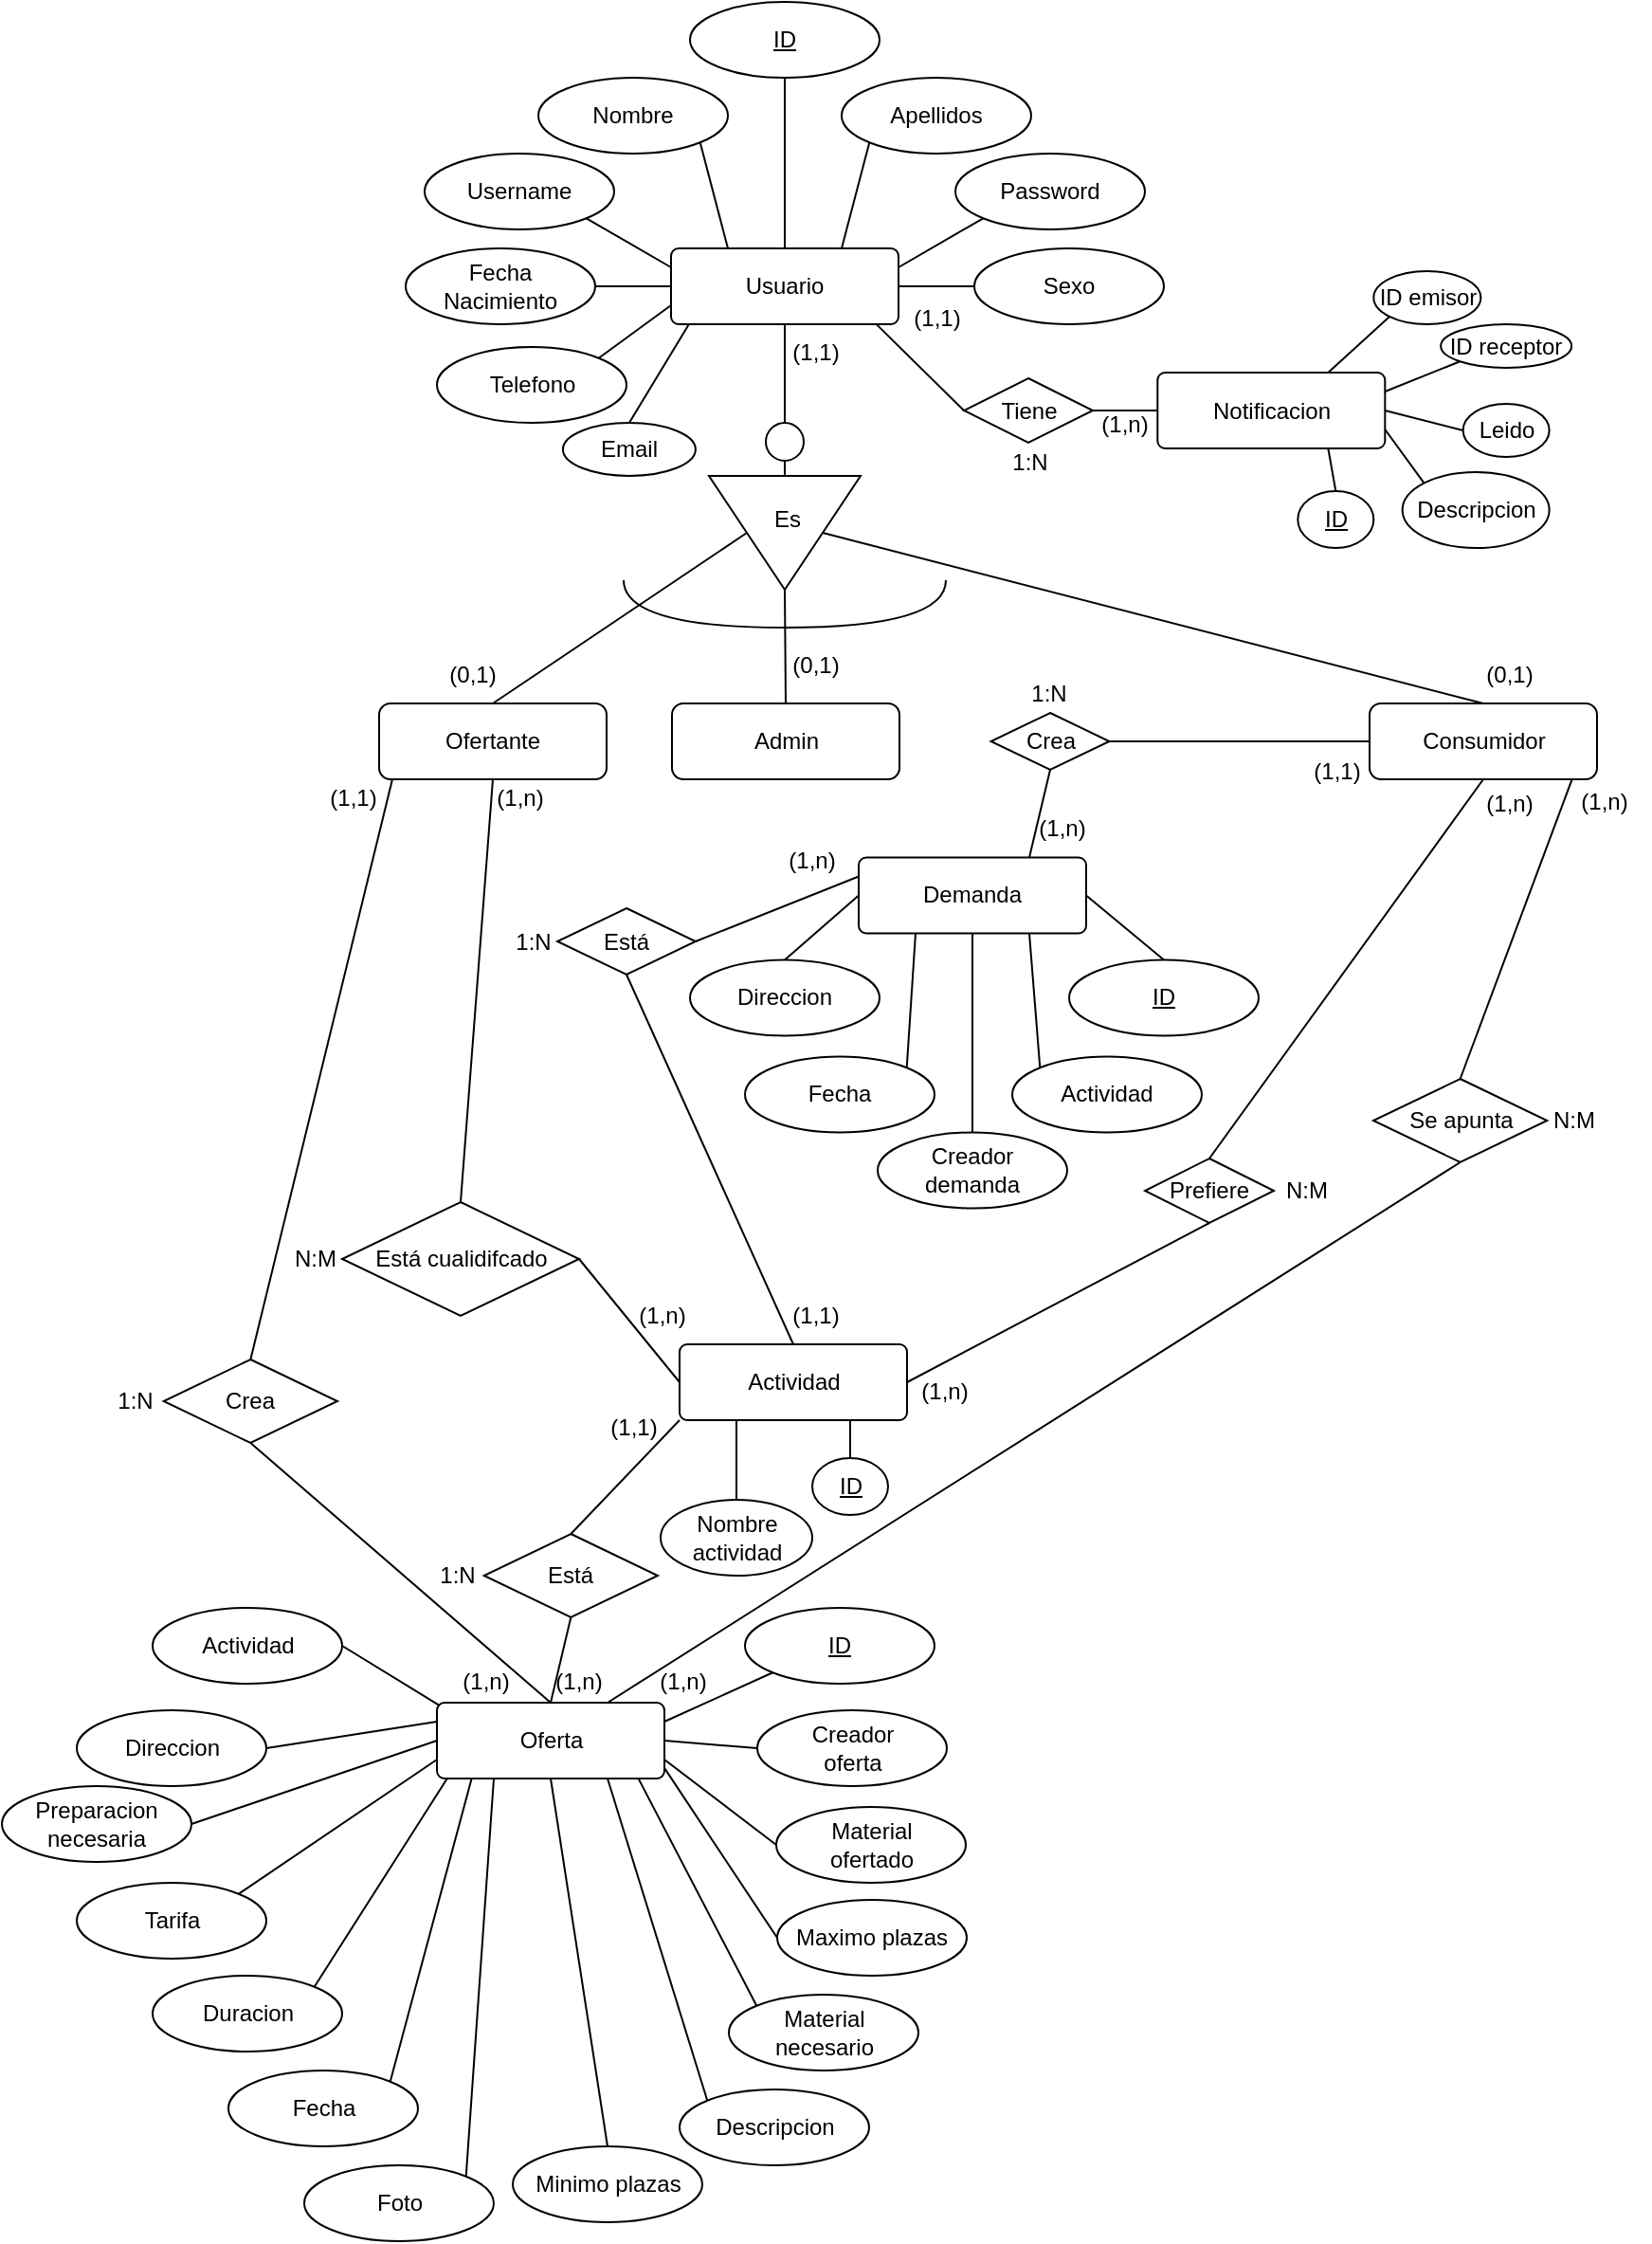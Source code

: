 <mxfile version="23.1.5" type="device">
  <diagram name="Página-1" id="LeJX_h6XG4Dcl8JkT7BM">
    <mxGraphModel dx="1861" dy="519" grid="1" gridSize="10" guides="1" tooltips="1" connect="1" arrows="1" fold="1" page="1" pageScale="1" pageWidth="827" pageHeight="1169" math="0" shadow="0">
      <root>
        <mxCell id="0" />
        <mxCell id="1" parent="0" />
        <mxCell id="OErTD1VTF37XZ3GRgGnS-1" value="Usuario" style="rounded=1;arcSize=10;whiteSpace=wrap;html=1;align=center;" parent="1" vertex="1">
          <mxGeometry x="349" y="160" width="120" height="40" as="geometry" />
        </mxCell>
        <mxCell id="OErTD1VTF37XZ3GRgGnS-2" value="" style="ellipse;whiteSpace=wrap;html=1;aspect=fixed;" parent="1" vertex="1">
          <mxGeometry x="399" y="252" width="20" height="20" as="geometry" />
        </mxCell>
        <mxCell id="OErTD1VTF37XZ3GRgGnS-3" value="" style="endArrow=none;html=1;rounded=0;entryX=0.5;entryY=1;entryDx=0;entryDy=0;exitX=0.5;exitY=0;exitDx=0;exitDy=0;" parent="1" source="OErTD1VTF37XZ3GRgGnS-2" target="OErTD1VTF37XZ3GRgGnS-1" edge="1">
          <mxGeometry width="50" height="50" relative="1" as="geometry">
            <mxPoint x="349" y="410" as="sourcePoint" />
            <mxPoint x="399" y="360" as="targetPoint" />
          </mxGeometry>
        </mxCell>
        <mxCell id="OErTD1VTF37XZ3GRgGnS-4" value="" style="endArrow=none;html=1;rounded=0;exitX=0.5;exitY=1;exitDx=0;exitDy=0;entryX=0;entryY=0.5;entryDx=0;entryDy=0;" parent="1" source="OErTD1VTF37XZ3GRgGnS-2" target="OErTD1VTF37XZ3GRgGnS-5" edge="1">
          <mxGeometry width="50" height="50" relative="1" as="geometry">
            <mxPoint x="419" y="240" as="sourcePoint" />
            <mxPoint x="439" y="260" as="targetPoint" />
          </mxGeometry>
        </mxCell>
        <mxCell id="OErTD1VTF37XZ3GRgGnS-5" value="" style="triangle;whiteSpace=wrap;html=1;rotation=90;" parent="1" vertex="1">
          <mxGeometry x="379" y="270" width="60" height="80" as="geometry" />
        </mxCell>
        <mxCell id="OErTD1VTF37XZ3GRgGnS-6" value="Ofertante" style="rounded=1;whiteSpace=wrap;html=1;" parent="1" vertex="1">
          <mxGeometry x="195" y="400" width="120" height="40" as="geometry" />
        </mxCell>
        <mxCell id="OErTD1VTF37XZ3GRgGnS-7" value="Consumidor" style="rounded=1;whiteSpace=wrap;html=1;" parent="1" vertex="1">
          <mxGeometry x="717.5" y="400" width="120" height="40" as="geometry" />
        </mxCell>
        <mxCell id="OErTD1VTF37XZ3GRgGnS-8" value="" style="endArrow=none;html=1;rounded=0;exitX=0.5;exitY=1;exitDx=0;exitDy=0;entryX=0.5;entryY=0;entryDx=0;entryDy=0;" parent="1" source="OErTD1VTF37XZ3GRgGnS-5" target="OErTD1VTF37XZ3GRgGnS-6" edge="1">
          <mxGeometry width="50" height="50" relative="1" as="geometry">
            <mxPoint x="419" y="260" as="sourcePoint" />
            <mxPoint x="419" y="290" as="targetPoint" />
          </mxGeometry>
        </mxCell>
        <mxCell id="OErTD1VTF37XZ3GRgGnS-9" value="" style="endArrow=none;html=1;rounded=0;exitX=0.5;exitY=0;exitDx=0;exitDy=0;entryX=0.5;entryY=0;entryDx=0;entryDy=0;" parent="1" source="OErTD1VTF37XZ3GRgGnS-5" target="OErTD1VTF37XZ3GRgGnS-7" edge="1">
          <mxGeometry width="50" height="50" relative="1" as="geometry">
            <mxPoint x="399" y="320" as="sourcePoint" />
            <mxPoint x="299" y="370" as="targetPoint" />
          </mxGeometry>
        </mxCell>
        <mxCell id="OErTD1VTF37XZ3GRgGnS-10" value="" style="shape=requiredInterface;html=1;verticalLabelPosition=bottom;sketch=0;rotation=90;" parent="1" vertex="1">
          <mxGeometry x="396.5" y="262.5" width="25" height="170" as="geometry" />
        </mxCell>
        <mxCell id="OErTD1VTF37XZ3GRgGnS-12" value="Notificacion" style="rounded=1;arcSize=10;whiteSpace=wrap;html=1;align=center;" parent="1" vertex="1">
          <mxGeometry x="605.66" y="225.5" width="120" height="40" as="geometry" />
        </mxCell>
        <mxCell id="OErTD1VTF37XZ3GRgGnS-15" value="ID" style="ellipse;whiteSpace=wrap;html=1;align=center;fontStyle=4;" parent="1" vertex="1">
          <mxGeometry x="359" y="30" width="100" height="40" as="geometry" />
        </mxCell>
        <mxCell id="OErTD1VTF37XZ3GRgGnS-16" value="Nombre" style="ellipse;whiteSpace=wrap;html=1;align=center;" parent="1" vertex="1">
          <mxGeometry x="279" y="70" width="100" height="40" as="geometry" />
        </mxCell>
        <mxCell id="OErTD1VTF37XZ3GRgGnS-17" value="Apellidos" style="ellipse;whiteSpace=wrap;html=1;align=center;" parent="1" vertex="1">
          <mxGeometry x="439" y="70" width="100" height="40" as="geometry" />
        </mxCell>
        <mxCell id="OErTD1VTF37XZ3GRgGnS-18" value="Username" style="ellipse;whiteSpace=wrap;html=1;align=center;" parent="1" vertex="1">
          <mxGeometry x="219" y="110" width="100" height="40" as="geometry" />
        </mxCell>
        <mxCell id="OErTD1VTF37XZ3GRgGnS-19" value="Password" style="ellipse;whiteSpace=wrap;html=1;align=center;" parent="1" vertex="1">
          <mxGeometry x="499" y="110" width="100" height="40" as="geometry" />
        </mxCell>
        <mxCell id="OErTD1VTF37XZ3GRgGnS-20" value="Fecha&lt;br&gt;Nacimiento" style="ellipse;whiteSpace=wrap;html=1;align=center;" parent="1" vertex="1">
          <mxGeometry x="209" y="160" width="100" height="40" as="geometry" />
        </mxCell>
        <mxCell id="OErTD1VTF37XZ3GRgGnS-21" value="Sexo" style="ellipse;whiteSpace=wrap;html=1;align=center;" parent="1" vertex="1">
          <mxGeometry x="509" y="160" width="100" height="40" as="geometry" />
        </mxCell>
        <mxCell id="OErTD1VTF37XZ3GRgGnS-22" value="" style="endArrow=none;html=1;rounded=0;exitX=0;exitY=0.5;exitDx=0;exitDy=0;entryX=1;entryY=0.5;entryDx=0;entryDy=0;" parent="1" source="OErTD1VTF37XZ3GRgGnS-1" target="OErTD1VTF37XZ3GRgGnS-20" edge="1">
          <mxGeometry width="50" height="50" relative="1" as="geometry">
            <mxPoint x="419" y="260" as="sourcePoint" />
            <mxPoint x="419" y="290" as="targetPoint" />
          </mxGeometry>
        </mxCell>
        <mxCell id="OErTD1VTF37XZ3GRgGnS-23" value="" style="endArrow=none;html=1;rounded=0;exitX=0;exitY=0.25;exitDx=0;exitDy=0;entryX=1;entryY=1;entryDx=0;entryDy=0;" parent="1" source="OErTD1VTF37XZ3GRgGnS-1" target="OErTD1VTF37XZ3GRgGnS-18" edge="1">
          <mxGeometry width="50" height="50" relative="1" as="geometry">
            <mxPoint x="359" y="190" as="sourcePoint" />
            <mxPoint x="319" y="190" as="targetPoint" />
          </mxGeometry>
        </mxCell>
        <mxCell id="OErTD1VTF37XZ3GRgGnS-24" value="" style="endArrow=none;html=1;rounded=0;exitX=0.25;exitY=0;exitDx=0;exitDy=0;entryX=1;entryY=1;entryDx=0;entryDy=0;" parent="1" source="OErTD1VTF37XZ3GRgGnS-1" target="OErTD1VTF37XZ3GRgGnS-16" edge="1">
          <mxGeometry width="50" height="50" relative="1" as="geometry">
            <mxPoint x="359" y="180" as="sourcePoint" />
            <mxPoint x="329" y="140" as="targetPoint" />
          </mxGeometry>
        </mxCell>
        <mxCell id="OErTD1VTF37XZ3GRgGnS-25" value="" style="endArrow=none;html=1;rounded=0;exitX=0.5;exitY=0;exitDx=0;exitDy=0;entryX=0.5;entryY=1;entryDx=0;entryDy=0;" parent="1" source="OErTD1VTF37XZ3GRgGnS-1" target="OErTD1VTF37XZ3GRgGnS-15" edge="1">
          <mxGeometry width="50" height="50" relative="1" as="geometry">
            <mxPoint x="389" y="170" as="sourcePoint" />
            <mxPoint x="374" y="114" as="targetPoint" />
          </mxGeometry>
        </mxCell>
        <mxCell id="OErTD1VTF37XZ3GRgGnS-26" value="" style="endArrow=none;html=1;rounded=0;exitX=0.75;exitY=0;exitDx=0;exitDy=0;entryX=0;entryY=1;entryDx=0;entryDy=0;" parent="1" source="OErTD1VTF37XZ3GRgGnS-1" target="OErTD1VTF37XZ3GRgGnS-17" edge="1">
          <mxGeometry width="50" height="50" relative="1" as="geometry">
            <mxPoint x="419" y="170" as="sourcePoint" />
            <mxPoint x="419" y="80" as="targetPoint" />
          </mxGeometry>
        </mxCell>
        <mxCell id="OErTD1VTF37XZ3GRgGnS-27" value="" style="endArrow=none;html=1;rounded=0;exitX=1;exitY=0.25;exitDx=0;exitDy=0;entryX=0;entryY=1;entryDx=0;entryDy=0;" parent="1" source="OErTD1VTF37XZ3GRgGnS-1" target="OErTD1VTF37XZ3GRgGnS-19" edge="1">
          <mxGeometry width="50" height="50" relative="1" as="geometry">
            <mxPoint x="449" y="170" as="sourcePoint" />
            <mxPoint x="464" y="114" as="targetPoint" />
          </mxGeometry>
        </mxCell>
        <mxCell id="OErTD1VTF37XZ3GRgGnS-28" value="" style="endArrow=none;html=1;rounded=0;exitX=1;exitY=0.5;exitDx=0;exitDy=0;entryX=0;entryY=0.5;entryDx=0;entryDy=0;" parent="1" source="OErTD1VTF37XZ3GRgGnS-1" target="OErTD1VTF37XZ3GRgGnS-21" edge="1">
          <mxGeometry width="50" height="50" relative="1" as="geometry">
            <mxPoint x="479" y="180" as="sourcePoint" />
            <mxPoint x="524" y="154" as="targetPoint" />
          </mxGeometry>
        </mxCell>
        <mxCell id="OErTD1VTF37XZ3GRgGnS-30" value="Actividad" style="rounded=1;arcSize=10;whiteSpace=wrap;html=1;align=center;" parent="1" vertex="1">
          <mxGeometry x="353.5" y="738" width="120" height="40" as="geometry" />
        </mxCell>
        <mxCell id="OErTD1VTF37XZ3GRgGnS-32" value="Nombre&lt;br&gt;actividad" style="ellipse;whiteSpace=wrap;html=1;align=center;" parent="1" vertex="1">
          <mxGeometry x="343.5" y="820" width="80" height="40" as="geometry" />
        </mxCell>
        <mxCell id="OErTD1VTF37XZ3GRgGnS-33" value="" style="endArrow=none;html=1;rounded=0;exitX=0.25;exitY=1;exitDx=0;exitDy=0;entryX=0.5;entryY=0;entryDx=0;entryDy=0;" parent="1" source="OErTD1VTF37XZ3GRgGnS-30" target="OErTD1VTF37XZ3GRgGnS-32" edge="1">
          <mxGeometry width="50" height="50" relative="1" as="geometry">
            <mxPoint x="458" y="554" as="sourcePoint" />
            <mxPoint x="438" y="594" as="targetPoint" />
          </mxGeometry>
        </mxCell>
        <mxCell id="OErTD1VTF37XZ3GRgGnS-34" value="" style="endArrow=none;html=1;rounded=0;exitX=0.75;exitY=1;exitDx=0;exitDy=0;entryX=0.5;entryY=0;entryDx=0;entryDy=0;" parent="1" source="OErTD1VTF37XZ3GRgGnS-30" target="OErTD1VTF37XZ3GRgGnS-41" edge="1">
          <mxGeometry width="50" height="50" relative="1" as="geometry">
            <mxPoint x="388" y="714" as="sourcePoint" />
            <mxPoint x="463" y="754" as="targetPoint" />
          </mxGeometry>
        </mxCell>
        <mxCell id="OErTD1VTF37XZ3GRgGnS-35" value="" style="endArrow=none;html=1;rounded=0;exitX=1;exitY=0.5;exitDx=0;exitDy=0;entryX=0;entryY=0.5;entryDx=0;entryDy=0;" parent="1" source="OErTD1VTF37XZ3GRgGnS-71" target="OErTD1VTF37XZ3GRgGnS-30" edge="1">
          <mxGeometry width="50" height="50" relative="1" as="geometry">
            <mxPoint x="408" y="790" as="sourcePoint" />
            <mxPoint x="383" y="840" as="targetPoint" />
          </mxGeometry>
        </mxCell>
        <mxCell id="OErTD1VTF37XZ3GRgGnS-36" value="" style="endArrow=none;html=1;rounded=0;exitX=0.5;exitY=1;exitDx=0;exitDy=0;entryX=1;entryY=0.5;entryDx=0;entryDy=0;" parent="1" source="OErTD1VTF37XZ3GRgGnS-52" target="OErTD1VTF37XZ3GRgGnS-30" edge="1">
          <mxGeometry width="50" height="50" relative="1" as="geometry">
            <mxPoint x="448" y="620" as="sourcePoint" />
            <mxPoint x="508" y="760" as="targetPoint" />
          </mxGeometry>
        </mxCell>
        <mxCell id="OErTD1VTF37XZ3GRgGnS-37" value="ID" style="ellipse;whiteSpace=wrap;html=1;align=center;fontStyle=4;" parent="1" vertex="1">
          <mxGeometry x="679.66" y="288" width="40" height="30" as="geometry" />
        </mxCell>
        <mxCell id="OErTD1VTF37XZ3GRgGnS-38" value="Descripcion" style="ellipse;whiteSpace=wrap;html=1;align=center;" parent="1" vertex="1">
          <mxGeometry x="734.83" y="278" width="77.5" height="40" as="geometry" />
        </mxCell>
        <mxCell id="OErTD1VTF37XZ3GRgGnS-39" value="" style="endArrow=none;html=1;rounded=0;exitX=0.75;exitY=1;exitDx=0;exitDy=0;entryX=0.5;entryY=0;entryDx=0;entryDy=0;" parent="1" source="OErTD1VTF37XZ3GRgGnS-12" target="OErTD1VTF37XZ3GRgGnS-37" edge="1">
          <mxGeometry width="50" height="50" relative="1" as="geometry">
            <mxPoint x="464.0" y="556" as="sourcePoint" />
            <mxPoint x="497" y="816" as="targetPoint" />
          </mxGeometry>
        </mxCell>
        <mxCell id="OErTD1VTF37XZ3GRgGnS-40" value="" style="endArrow=none;html=1;rounded=0;exitX=1;exitY=0.75;exitDx=0;exitDy=0;entryX=0;entryY=0;entryDx=0;entryDy=0;" parent="1" source="OErTD1VTF37XZ3GRgGnS-12" target="OErTD1VTF37XZ3GRgGnS-38" edge="1">
          <mxGeometry width="50" height="50" relative="1" as="geometry">
            <mxPoint x="437.0" y="556" as="sourcePoint" />
            <mxPoint x="490" y="596" as="targetPoint" />
          </mxGeometry>
        </mxCell>
        <mxCell id="OErTD1VTF37XZ3GRgGnS-41" value="ID" style="ellipse;whiteSpace=wrap;html=1;align=center;fontStyle=4;" parent="1" vertex="1">
          <mxGeometry x="423.5" y="798" width="40" height="30" as="geometry" />
        </mxCell>
        <mxCell id="OErTD1VTF37XZ3GRgGnS-43" value="Admin" style="rounded=1;whiteSpace=wrap;html=1;" parent="1" vertex="1">
          <mxGeometry x="349.5" y="400" width="120" height="40" as="geometry" />
        </mxCell>
        <mxCell id="OErTD1VTF37XZ3GRgGnS-44" value="" style="endArrow=none;html=1;rounded=0;exitX=1;exitY=0.5;exitDx=0;exitDy=0;entryX=0.5;entryY=0;entryDx=0;entryDy=0;" parent="1" source="OErTD1VTF37XZ3GRgGnS-5" target="OErTD1VTF37XZ3GRgGnS-43" edge="1">
          <mxGeometry width="50" height="50" relative="1" as="geometry">
            <mxPoint x="439" y="320" as="sourcePoint" />
            <mxPoint x="579" y="405" as="targetPoint" />
          </mxGeometry>
        </mxCell>
        <mxCell id="OErTD1VTF37XZ3GRgGnS-50" value="Demanda" style="rounded=1;arcSize=10;whiteSpace=wrap;html=1;align=center;" parent="1" vertex="1">
          <mxGeometry x="448.0" y="481.25" width="120" height="40" as="geometry" />
        </mxCell>
        <mxCell id="OErTD1VTF37XZ3GRgGnS-51" value="" style="endArrow=none;html=1;rounded=0;exitX=0.5;exitY=1;exitDx=0;exitDy=0;entryX=0.5;entryY=0;entryDx=0;entryDy=0;" parent="1" source="OErTD1VTF37XZ3GRgGnS-7" target="OErTD1VTF37XZ3GRgGnS-52" edge="1">
          <mxGeometry width="50" height="50" relative="1" as="geometry">
            <mxPoint x="569" y="435" as="sourcePoint" />
            <mxPoint x="468" y="684" as="targetPoint" />
          </mxGeometry>
        </mxCell>
        <mxCell id="OErTD1VTF37XZ3GRgGnS-52" value="Prefiere" style="shape=rhombus;perimeter=rhombusPerimeter;whiteSpace=wrap;html=1;align=center;" parent="1" vertex="1">
          <mxGeometry x="599" y="640" width="68" height="34" as="geometry" />
        </mxCell>
        <mxCell id="OErTD1VTF37XZ3GRgGnS-53" value="(1,n)" style="text;html=1;align=center;verticalAlign=middle;resizable=0;points=[];autosize=1;strokeColor=none;fillColor=none;" parent="1" vertex="1">
          <mxGeometry x="765.5" y="437.5" width="50" height="30" as="geometry" />
        </mxCell>
        <mxCell id="OErTD1VTF37XZ3GRgGnS-54" value="(1,n)" style="text;html=1;align=center;verticalAlign=middle;resizable=0;points=[];autosize=1;strokeColor=none;fillColor=none;" parent="1" vertex="1">
          <mxGeometry x="467.5" y="748" width="50" height="30" as="geometry" />
        </mxCell>
        <mxCell id="OErTD1VTF37XZ3GRgGnS-55" value="N:M" style="text;html=1;align=center;verticalAlign=middle;resizable=0;points=[];autosize=1;strokeColor=none;fillColor=none;" parent="1" vertex="1">
          <mxGeometry x="659" y="642" width="50" height="30" as="geometry" />
        </mxCell>
        <mxCell id="OErTD1VTF37XZ3GRgGnS-58" value="Tiene" style="shape=rhombus;perimeter=rhombusPerimeter;whiteSpace=wrap;html=1;align=center;" parent="1" vertex="1">
          <mxGeometry x="503.5" y="228.5" width="68" height="34" as="geometry" />
        </mxCell>
        <mxCell id="OErTD1VTF37XZ3GRgGnS-62" value="(1,n)" style="text;html=1;align=center;verticalAlign=middle;resizable=0;points=[];autosize=1;strokeColor=none;fillColor=none;" parent="1" vertex="1">
          <mxGeometry x="563.16" y="238" width="50" height="30" as="geometry" />
        </mxCell>
        <mxCell id="OErTD1VTF37XZ3GRgGnS-63" value="(1,1)" style="text;html=1;align=center;verticalAlign=middle;resizable=0;points=[];autosize=1;strokeColor=none;fillColor=none;" parent="1" vertex="1">
          <mxGeometry x="464" y="182" width="50" height="30" as="geometry" />
        </mxCell>
        <mxCell id="OErTD1VTF37XZ3GRgGnS-70" value="1:N" style="text;html=1;align=center;verticalAlign=middle;resizable=0;points=[];autosize=1;strokeColor=none;fillColor=none;" parent="1" vertex="1">
          <mxGeometry x="517.5" y="258" width="40" height="30" as="geometry" />
        </mxCell>
        <mxCell id="OErTD1VTF37XZ3GRgGnS-72" value="" style="endArrow=none;html=1;rounded=0;exitX=0.5;exitY=1;exitDx=0;exitDy=0;entryX=0.5;entryY=0;entryDx=0;entryDy=0;" parent="1" source="OErTD1VTF37XZ3GRgGnS-6" target="OErTD1VTF37XZ3GRgGnS-71" edge="1">
          <mxGeometry width="50" height="50" relative="1" as="geometry">
            <mxPoint x="255" y="440" as="sourcePoint" />
            <mxPoint x="348" y="684" as="targetPoint" />
          </mxGeometry>
        </mxCell>
        <mxCell id="OErTD1VTF37XZ3GRgGnS-71" value="Está cualidifcado" style="shape=rhombus;perimeter=rhombusPerimeter;whiteSpace=wrap;html=1;align=center;" parent="1" vertex="1">
          <mxGeometry x="175.5" y="663" width="125" height="60" as="geometry" />
        </mxCell>
        <mxCell id="OErTD1VTF37XZ3GRgGnS-73" value="(1,n)" style="text;html=1;align=center;verticalAlign=middle;resizable=0;points=[];autosize=1;strokeColor=none;fillColor=none;" parent="1" vertex="1">
          <mxGeometry x="319" y="708" width="50" height="30" as="geometry" />
        </mxCell>
        <mxCell id="OErTD1VTF37XZ3GRgGnS-74" value="(1,n)" style="text;html=1;align=center;verticalAlign=middle;resizable=0;points=[];autosize=1;strokeColor=none;fillColor=none;" parent="1" vertex="1">
          <mxGeometry x="244" y="435" width="50" height="30" as="geometry" />
        </mxCell>
        <mxCell id="OErTD1VTF37XZ3GRgGnS-75" value="N:M" style="text;html=1;align=center;verticalAlign=middle;resizable=0;points=[];autosize=1;strokeColor=none;fillColor=none;" parent="1" vertex="1">
          <mxGeometry x="135.5" y="678" width="50" height="30" as="geometry" />
        </mxCell>
        <mxCell id="OErTD1VTF37XZ3GRgGnS-76" value="(1,1)" style="text;html=1;align=center;verticalAlign=middle;resizable=0;points=[];autosize=1;strokeColor=none;fillColor=none;" parent="1" vertex="1">
          <mxGeometry x="400" y="200" width="50" height="30" as="geometry" />
        </mxCell>
        <mxCell id="OErTD1VTF37XZ3GRgGnS-77" value="(0,1)" style="text;html=1;align=center;verticalAlign=middle;resizable=0;points=[];autosize=1;strokeColor=none;fillColor=none;" parent="1" vertex="1">
          <mxGeometry x="765.5" y="370" width="50" height="30" as="geometry" />
        </mxCell>
        <mxCell id="OErTD1VTF37XZ3GRgGnS-78" value="(0,1)" style="text;html=1;align=center;verticalAlign=middle;resizable=0;points=[];autosize=1;strokeColor=none;fillColor=none;" parent="1" vertex="1">
          <mxGeometry x="400" y="365" width="50" height="30" as="geometry" />
        </mxCell>
        <mxCell id="OErTD1VTF37XZ3GRgGnS-79" value="(0,1)" style="text;html=1;align=center;verticalAlign=middle;resizable=0;points=[];autosize=1;strokeColor=none;fillColor=none;" parent="1" vertex="1">
          <mxGeometry x="219" y="370" width="50" height="30" as="geometry" />
        </mxCell>
        <mxCell id="OErTD1VTF37XZ3GRgGnS-80" value="Es" style="text;html=1;align=center;verticalAlign=middle;resizable=0;points=[];autosize=1;strokeColor=none;fillColor=none;" parent="1" vertex="1">
          <mxGeometry x="389.5" y="288" width="40" height="30" as="geometry" />
        </mxCell>
        <mxCell id="OErTD1VTF37XZ3GRgGnS-81" value="Oferta" style="rounded=1;arcSize=10;whiteSpace=wrap;html=1;align=center;" parent="1" vertex="1">
          <mxGeometry x="225.5" y="927" width="120" height="40" as="geometry" />
        </mxCell>
        <mxCell id="OErTD1VTF37XZ3GRgGnS-83" value="ID" style="ellipse;whiteSpace=wrap;html=1;align=center;fontStyle=4;" parent="1" vertex="1">
          <mxGeometry x="559" y="535.25" width="100" height="40" as="geometry" />
        </mxCell>
        <mxCell id="OErTD1VTF37XZ3GRgGnS-84" value="Actividad" style="ellipse;whiteSpace=wrap;html=1;align=center;" parent="1" vertex="1">
          <mxGeometry x="529" y="586.25" width="100" height="40" as="geometry" />
        </mxCell>
        <mxCell id="OErTD1VTF37XZ3GRgGnS-85" value="Fecha" style="ellipse;whiteSpace=wrap;html=1;align=center;" parent="1" vertex="1">
          <mxGeometry x="388.0" y="586.25" width="100" height="40" as="geometry" />
        </mxCell>
        <mxCell id="OErTD1VTF37XZ3GRgGnS-86" value="Direccion" style="ellipse;whiteSpace=wrap;html=1;align=center;" parent="1" vertex="1">
          <mxGeometry x="359.0" y="535.25" width="100" height="40" as="geometry" />
        </mxCell>
        <mxCell id="OErTD1VTF37XZ3GRgGnS-87" value="" style="endArrow=none;html=1;rounded=0;exitX=0;exitY=0.5;exitDx=0;exitDy=0;entryX=0.5;entryY=0;entryDx=0;entryDy=0;" parent="1" source="OErTD1VTF37XZ3GRgGnS-50" target="OErTD1VTF37XZ3GRgGnS-86" edge="1">
          <mxGeometry width="50" height="50" relative="1" as="geometry">
            <mxPoint x="297.0" y="409.25" as="sourcePoint" />
            <mxPoint x="297.0" y="429.25" as="targetPoint" />
          </mxGeometry>
        </mxCell>
        <mxCell id="OErTD1VTF37XZ3GRgGnS-88" value="" style="endArrow=none;html=1;rounded=0;exitX=0.25;exitY=1;exitDx=0;exitDy=0;entryX=1;entryY=0;entryDx=0;entryDy=0;" parent="1" source="OErTD1VTF37XZ3GRgGnS-50" target="OErTD1VTF37XZ3GRgGnS-85" edge="1">
          <mxGeometry width="50" height="50" relative="1" as="geometry">
            <mxPoint x="458.0" y="511.25" as="sourcePoint" />
            <mxPoint x="419.0" y="545.25" as="targetPoint" />
          </mxGeometry>
        </mxCell>
        <mxCell id="OErTD1VTF37XZ3GRgGnS-89" value="" style="endArrow=none;html=1;rounded=0;exitX=0.75;exitY=1;exitDx=0;exitDy=0;entryX=0;entryY=0;entryDx=0;entryDy=0;" parent="1" source="OErTD1VTF37XZ3GRgGnS-50" target="OErTD1VTF37XZ3GRgGnS-84" edge="1">
          <mxGeometry width="50" height="50" relative="1" as="geometry">
            <mxPoint x="488.0" y="531.25" as="sourcePoint" />
            <mxPoint x="468.0" y="605.25" as="targetPoint" />
          </mxGeometry>
        </mxCell>
        <mxCell id="OErTD1VTF37XZ3GRgGnS-90" value="" style="endArrow=none;html=1;rounded=0;exitX=1;exitY=0.5;exitDx=0;exitDy=0;entryX=0.5;entryY=0;entryDx=0;entryDy=0;" parent="1" source="OErTD1VTF37XZ3GRgGnS-50" target="OErTD1VTF37XZ3GRgGnS-83" edge="1">
          <mxGeometry width="50" height="50" relative="1" as="geometry">
            <mxPoint x="458.0" y="511.25" as="sourcePoint" />
            <mxPoint x="419.0" y="545.25" as="targetPoint" />
          </mxGeometry>
        </mxCell>
        <mxCell id="OErTD1VTF37XZ3GRgGnS-91" value="Leido" style="ellipse;whiteSpace=wrap;html=1;align=center;" parent="1" vertex="1">
          <mxGeometry x="766.83" y="242" width="45.5" height="28" as="geometry" />
        </mxCell>
        <mxCell id="OErTD1VTF37XZ3GRgGnS-92" value="" style="endArrow=none;html=1;rounded=0;exitX=1;exitY=0.5;exitDx=0;exitDy=0;entryX=0;entryY=0.5;entryDx=0;entryDy=0;" parent="1" source="OErTD1VTF37XZ3GRgGnS-12" target="OErTD1VTF37XZ3GRgGnS-91" edge="1">
          <mxGeometry width="50" height="50" relative="1" as="geometry">
            <mxPoint x="412" y="556" as="sourcePoint" />
            <mxPoint x="453" y="616" as="targetPoint" />
          </mxGeometry>
        </mxCell>
        <mxCell id="OErTD1VTF37XZ3GRgGnS-93" value="ID" style="ellipse;whiteSpace=wrap;html=1;align=center;fontStyle=4;" parent="1" vertex="1">
          <mxGeometry x="388" y="877" width="100" height="40" as="geometry" />
        </mxCell>
        <mxCell id="OErTD1VTF37XZ3GRgGnS-94" value="Actividad" style="ellipse;whiteSpace=wrap;html=1;align=center;" parent="1" vertex="1">
          <mxGeometry x="75.5" y="877" width="100" height="40" as="geometry" />
        </mxCell>
        <mxCell id="OErTD1VTF37XZ3GRgGnS-95" value="Fecha" style="ellipse;whiteSpace=wrap;html=1;align=center;" parent="1" vertex="1">
          <mxGeometry x="115.5" y="1121" width="100" height="40" as="geometry" />
        </mxCell>
        <mxCell id="OErTD1VTF37XZ3GRgGnS-96" value="Direccion" style="ellipse;whiteSpace=wrap;html=1;align=center;" parent="1" vertex="1">
          <mxGeometry x="35.5" y="931" width="100" height="40" as="geometry" />
        </mxCell>
        <mxCell id="OErTD1VTF37XZ3GRgGnS-99" value="Descripcion" style="ellipse;whiteSpace=wrap;html=1;align=center;" parent="1" vertex="1">
          <mxGeometry x="353.5" y="1131" width="100" height="40" as="geometry" />
        </mxCell>
        <mxCell id="OErTD1VTF37XZ3GRgGnS-100" value="Foto" style="ellipse;whiteSpace=wrap;html=1;align=center;" parent="1" vertex="1">
          <mxGeometry x="155.5" y="1171" width="100" height="40" as="geometry" />
        </mxCell>
        <mxCell id="OErTD1VTF37XZ3GRgGnS-101" value="Tarifa" style="ellipse;whiteSpace=wrap;html=1;align=center;" parent="1" vertex="1">
          <mxGeometry x="35.5" y="1022" width="100" height="40" as="geometry" />
        </mxCell>
        <mxCell id="OErTD1VTF37XZ3GRgGnS-102" value="Preparacion necesaria" style="ellipse;whiteSpace=wrap;html=1;align=center;" parent="1" vertex="1">
          <mxGeometry x="-4" y="971" width="100" height="40" as="geometry" />
        </mxCell>
        <mxCell id="OErTD1VTF37XZ3GRgGnS-103" value="Duracion" style="ellipse;whiteSpace=wrap;html=1;align=center;" parent="1" vertex="1">
          <mxGeometry x="75.5" y="1071" width="100" height="40" as="geometry" />
        </mxCell>
        <mxCell id="OErTD1VTF37XZ3GRgGnS-104" value="Material necesario" style="ellipse;whiteSpace=wrap;html=1;align=center;" parent="1" vertex="1">
          <mxGeometry x="379.5" y="1081" width="100" height="40" as="geometry" />
        </mxCell>
        <mxCell id="OErTD1VTF37XZ3GRgGnS-105" value="Material&lt;br&gt;ofertado" style="ellipse;whiteSpace=wrap;html=1;align=center;" parent="1" vertex="1">
          <mxGeometry x="404.5" y="982" width="100" height="40" as="geometry" />
        </mxCell>
        <mxCell id="OErTD1VTF37XZ3GRgGnS-106" value="Minimo plazas" style="ellipse;whiteSpace=wrap;html=1;align=center;" parent="1" vertex="1">
          <mxGeometry x="265.5" y="1161" width="100" height="40" as="geometry" />
        </mxCell>
        <mxCell id="OErTD1VTF37XZ3GRgGnS-107" value="Maximo plazas" style="ellipse;whiteSpace=wrap;html=1;align=center;" parent="1" vertex="1">
          <mxGeometry x="405" y="1031" width="100" height="40" as="geometry" />
        </mxCell>
        <mxCell id="OErTD1VTF37XZ3GRgGnS-108" value="Creador&lt;br&gt;oferta" style="ellipse;whiteSpace=wrap;html=1;align=center;" parent="1" vertex="1">
          <mxGeometry x="394.5" y="931" width="100" height="40" as="geometry" />
        </mxCell>
        <mxCell id="OErTD1VTF37XZ3GRgGnS-109" value="Creador&lt;br&gt;demanda" style="ellipse;whiteSpace=wrap;html=1;align=center;" parent="1" vertex="1">
          <mxGeometry x="458.0" y="626.25" width="100" height="40" as="geometry" />
        </mxCell>
        <mxCell id="OErTD1VTF37XZ3GRgGnS-110" value="" style="endArrow=none;html=1;rounded=0;exitX=0.5;exitY=1;exitDx=0;exitDy=0;entryX=0.5;entryY=0;entryDx=0;entryDy=0;" parent="1" source="OErTD1VTF37XZ3GRgGnS-50" target="OErTD1VTF37XZ3GRgGnS-109" edge="1">
          <mxGeometry width="50" height="50" relative="1" as="geometry">
            <mxPoint x="548" y="531.25" as="sourcePoint" />
            <mxPoint x="554" y="602.25" as="targetPoint" />
          </mxGeometry>
        </mxCell>
        <mxCell id="OErTD1VTF37XZ3GRgGnS-112" value="" style="endArrow=none;html=1;rounded=0;entryX=0.75;entryY=0;entryDx=0;entryDy=0;exitX=0.5;exitY=1;exitDx=0;exitDy=0;" parent="1" source="OErTD1VTF37XZ3GRgGnS-111" target="OErTD1VTF37XZ3GRgGnS-50" edge="1">
          <mxGeometry width="50" height="50" relative="1" as="geometry">
            <mxPoint x="590" y="440" as="sourcePoint" />
            <mxPoint x="505.83" y="846.5" as="targetPoint" />
          </mxGeometry>
        </mxCell>
        <mxCell id="OErTD1VTF37XZ3GRgGnS-113" value="" style="endArrow=none;html=1;rounded=0;exitX=0;exitY=0.5;exitDx=0;exitDy=0;entryX=1;entryY=0.5;entryDx=0;entryDy=0;" parent="1" source="OErTD1VTF37XZ3GRgGnS-7" target="OErTD1VTF37XZ3GRgGnS-111" edge="1">
          <mxGeometry width="50" height="50" relative="1" as="geometry">
            <mxPoint x="595" y="435" as="sourcePoint" />
            <mxPoint x="659" y="786" as="targetPoint" />
          </mxGeometry>
        </mxCell>
        <mxCell id="OErTD1VTF37XZ3GRgGnS-111" value="Crea" style="shape=rhombus;perimeter=rhombusPerimeter;whiteSpace=wrap;html=1;align=center;" parent="1" vertex="1">
          <mxGeometry x="517.75" y="405" width="62.5" height="30" as="geometry" />
        </mxCell>
        <mxCell id="OErTD1VTF37XZ3GRgGnS-114" value="" style="endArrow=none;html=1;rounded=0;exitX=0.5;exitY=1;exitDx=0;exitDy=0;entryX=0.5;entryY=0;entryDx=0;entryDy=0;" parent="1" source="OErTD1VTF37XZ3GRgGnS-116" target="OErTD1VTF37XZ3GRgGnS-81" edge="1">
          <mxGeometry width="50" height="50" relative="1" as="geometry">
            <mxPoint x="100" y="786.5" as="sourcePoint" />
            <mxPoint x="150" y="756.5" as="targetPoint" />
          </mxGeometry>
        </mxCell>
        <mxCell id="OErTD1VTF37XZ3GRgGnS-115" value="" style="endArrow=none;html=1;rounded=0;exitX=0.058;exitY=1.003;exitDx=0;exitDy=0;entryX=0.5;entryY=0;entryDx=0;entryDy=0;exitPerimeter=0;" parent="1" source="OErTD1VTF37XZ3GRgGnS-6" target="OErTD1VTF37XZ3GRgGnS-116" edge="1">
          <mxGeometry width="50" height="50" relative="1" as="geometry">
            <mxPoint x="106" y="405.5" as="sourcePoint" />
            <mxPoint x="150" y="756.5" as="targetPoint" />
          </mxGeometry>
        </mxCell>
        <mxCell id="OErTD1VTF37XZ3GRgGnS-116" value="Crea" style="shape=rhombus;perimeter=rhombusPerimeter;whiteSpace=wrap;html=1;align=center;" parent="1" vertex="1">
          <mxGeometry x="81.34" y="746" width="91.66" height="44" as="geometry" />
        </mxCell>
        <mxCell id="OErTD1VTF37XZ3GRgGnS-117" value="" style="endArrow=none;html=1;rounded=0;exitX=0;exitY=1;exitDx=0;exitDy=0;entryX=1;entryY=0.25;entryDx=0;entryDy=0;" parent="1" source="OErTD1VTF37XZ3GRgGnS-93" target="OErTD1VTF37XZ3GRgGnS-81" edge="1">
          <mxGeometry width="50" height="50" relative="1" as="geometry">
            <mxPoint x="288.5" y="786" as="sourcePoint" />
            <mxPoint x="295.5" y="937" as="targetPoint" />
          </mxGeometry>
        </mxCell>
        <mxCell id="OErTD1VTF37XZ3GRgGnS-118" value="" style="endArrow=none;html=1;rounded=0;exitX=1;exitY=0.5;exitDx=0;exitDy=0;entryX=0.012;entryY=0.038;entryDx=0;entryDy=0;entryPerimeter=0;" parent="1" source="OErTD1VTF37XZ3GRgGnS-94" target="OErTD1VTF37XZ3GRgGnS-81" edge="1">
          <mxGeometry width="50" height="50" relative="1" as="geometry">
            <mxPoint x="260.5" y="894" as="sourcePoint" />
            <mxPoint x="265.5" y="937" as="targetPoint" />
          </mxGeometry>
        </mxCell>
        <mxCell id="OErTD1VTF37XZ3GRgGnS-119" value="" style="endArrow=none;html=1;rounded=0;exitX=1;exitY=0.5;exitDx=0;exitDy=0;entryX=0;entryY=0.25;entryDx=0;entryDy=0;" parent="1" source="OErTD1VTF37XZ3GRgGnS-96" target="OErTD1VTF37XZ3GRgGnS-81" edge="1">
          <mxGeometry width="50" height="50" relative="1" as="geometry">
            <mxPoint x="260.5" y="894" as="sourcePoint" />
            <mxPoint x="265.5" y="937" as="targetPoint" />
          </mxGeometry>
        </mxCell>
        <mxCell id="OErTD1VTF37XZ3GRgGnS-120" value="" style="endArrow=none;html=1;rounded=0;exitX=1;exitY=0.5;exitDx=0;exitDy=0;entryX=0;entryY=0.5;entryDx=0;entryDy=0;" parent="1" source="OErTD1VTF37XZ3GRgGnS-102" target="OErTD1VTF37XZ3GRgGnS-81" edge="1">
          <mxGeometry width="50" height="50" relative="1" as="geometry">
            <mxPoint x="270.5" y="904" as="sourcePoint" />
            <mxPoint x="275.5" y="947" as="targetPoint" />
          </mxGeometry>
        </mxCell>
        <mxCell id="OErTD1VTF37XZ3GRgGnS-121" value="" style="endArrow=none;html=1;rounded=0;exitX=1;exitY=0;exitDx=0;exitDy=0;entryX=0;entryY=0.75;entryDx=0;entryDy=0;" parent="1" source="OErTD1VTF37XZ3GRgGnS-101" target="OErTD1VTF37XZ3GRgGnS-81" edge="1">
          <mxGeometry width="50" height="50" relative="1" as="geometry">
            <mxPoint x="280.5" y="914" as="sourcePoint" />
            <mxPoint x="285.5" y="957" as="targetPoint" />
          </mxGeometry>
        </mxCell>
        <mxCell id="OErTD1VTF37XZ3GRgGnS-122" value="" style="endArrow=none;html=1;rounded=0;exitX=1;exitY=0;exitDx=0;exitDy=0;entryX=0.045;entryY=0.999;entryDx=0;entryDy=0;entryPerimeter=0;" parent="1" source="OErTD1VTF37XZ3GRgGnS-103" target="OErTD1VTF37XZ3GRgGnS-81" edge="1">
          <mxGeometry width="50" height="50" relative="1" as="geometry">
            <mxPoint x="130.5" y="1038" as="sourcePoint" />
            <mxPoint x="245.5" y="981" as="targetPoint" />
          </mxGeometry>
        </mxCell>
        <mxCell id="OErTD1VTF37XZ3GRgGnS-123" value="" style="endArrow=none;html=1;rounded=0;exitX=1;exitY=0;exitDx=0;exitDy=0;entryX=0.152;entryY=1.005;entryDx=0;entryDy=0;entryPerimeter=0;" parent="1" source="OErTD1VTF37XZ3GRgGnS-95" target="OErTD1VTF37XZ3GRgGnS-81" edge="1">
          <mxGeometry width="50" height="50" relative="1" as="geometry">
            <mxPoint x="170.5" y="1087" as="sourcePoint" />
            <mxPoint x="240.5" y="977" as="targetPoint" />
          </mxGeometry>
        </mxCell>
        <mxCell id="OErTD1VTF37XZ3GRgGnS-124" value="" style="endArrow=none;html=1;rounded=0;exitX=1;exitY=0;exitDx=0;exitDy=0;entryX=0.25;entryY=1;entryDx=0;entryDy=0;" parent="1" source="OErTD1VTF37XZ3GRgGnS-100" target="OErTD1VTF37XZ3GRgGnS-81" edge="1">
          <mxGeometry width="50" height="50" relative="1" as="geometry">
            <mxPoint x="210.5" y="1137" as="sourcePoint" />
            <mxPoint x="253.5" y="977" as="targetPoint" />
          </mxGeometry>
        </mxCell>
        <mxCell id="OErTD1VTF37XZ3GRgGnS-125" value="" style="endArrow=none;html=1;rounded=0;exitX=0.5;exitY=0;exitDx=0;exitDy=0;entryX=0.5;entryY=1;entryDx=0;entryDy=0;" parent="1" source="OErTD1VTF37XZ3GRgGnS-106" target="OErTD1VTF37XZ3GRgGnS-81" edge="1">
          <mxGeometry width="50" height="50" relative="1" as="geometry">
            <mxPoint x="248.5" y="1171" as="sourcePoint" />
            <mxPoint x="265.5" y="977" as="targetPoint" />
          </mxGeometry>
        </mxCell>
        <mxCell id="OErTD1VTF37XZ3GRgGnS-126" value="" style="endArrow=none;html=1;rounded=0;exitX=0;exitY=0;exitDx=0;exitDy=0;entryX=0.75;entryY=1;entryDx=0;entryDy=0;" parent="1" source="OErTD1VTF37XZ3GRgGnS-99" target="OErTD1VTF37XZ3GRgGnS-81" edge="1">
          <mxGeometry width="50" height="50" relative="1" as="geometry">
            <mxPoint x="319.5" y="1197" as="sourcePoint" />
            <mxPoint x="295.5" y="977" as="targetPoint" />
          </mxGeometry>
        </mxCell>
        <mxCell id="OErTD1VTF37XZ3GRgGnS-127" value="" style="endArrow=none;html=1;rounded=0;exitX=0;exitY=0;exitDx=0;exitDy=0;entryX=0.885;entryY=0.995;entryDx=0;entryDy=0;entryPerimeter=0;" parent="1" source="OErTD1VTF37XZ3GRgGnS-104" target="OErTD1VTF37XZ3GRgGnS-81" edge="1">
          <mxGeometry width="50" height="50" relative="1" as="geometry">
            <mxPoint x="378.5" y="1147" as="sourcePoint" />
            <mxPoint x="325.5" y="977" as="targetPoint" />
          </mxGeometry>
        </mxCell>
        <mxCell id="OErTD1VTF37XZ3GRgGnS-128" value="" style="endArrow=none;html=1;rounded=0;exitX=0;exitY=0.5;exitDx=0;exitDy=0;entryX=1;entryY=0.861;entryDx=0;entryDy=0;entryPerimeter=0;" parent="1" source="OErTD1VTF37XZ3GRgGnS-107" target="OErTD1VTF37XZ3GRgGnS-81" edge="1">
          <mxGeometry width="50" height="50" relative="1" as="geometry">
            <mxPoint x="404.5" y="1097" as="sourcePoint" />
            <mxPoint x="341.5" y="977" as="targetPoint" />
          </mxGeometry>
        </mxCell>
        <mxCell id="OErTD1VTF37XZ3GRgGnS-129" value="" style="endArrow=none;html=1;rounded=0;exitX=0;exitY=0.5;exitDx=0;exitDy=0;entryX=1;entryY=0.75;entryDx=0;entryDy=0;" parent="1" source="OErTD1VTF37XZ3GRgGnS-105" target="OErTD1VTF37XZ3GRgGnS-81" edge="1">
          <mxGeometry width="50" height="50" relative="1" as="geometry">
            <mxPoint x="414.5" y="1061" as="sourcePoint" />
            <mxPoint x="355.5" y="971" as="targetPoint" />
          </mxGeometry>
        </mxCell>
        <mxCell id="OErTD1VTF37XZ3GRgGnS-130" value="" style="endArrow=none;html=1;rounded=0;exitX=0;exitY=0.5;exitDx=0;exitDy=0;entryX=1;entryY=0.5;entryDx=0;entryDy=0;" parent="1" source="OErTD1VTF37XZ3GRgGnS-108" target="OErTD1VTF37XZ3GRgGnS-81" edge="1">
          <mxGeometry width="50" height="50" relative="1" as="geometry">
            <mxPoint x="414.5" y="1012" as="sourcePoint" />
            <mxPoint x="355.5" y="957" as="targetPoint" />
          </mxGeometry>
        </mxCell>
        <mxCell id="OErTD1VTF37XZ3GRgGnS-131" value="Se apunta" style="shape=rhombus;perimeter=rhombusPerimeter;whiteSpace=wrap;html=1;align=center;" parent="1" vertex="1">
          <mxGeometry x="719.5" y="598" width="91.66" height="44" as="geometry" />
        </mxCell>
        <mxCell id="OErTD1VTF37XZ3GRgGnS-132" value="" style="endArrow=none;html=1;rounded=0;entryX=0.75;entryY=0;entryDx=0;entryDy=0;exitX=0.5;exitY=1;exitDx=0;exitDy=0;" parent="1" source="OErTD1VTF37XZ3GRgGnS-131" target="OErTD1VTF37XZ3GRgGnS-81" edge="1">
          <mxGeometry width="50" height="50" relative="1" as="geometry">
            <mxPoint x="550" y="850" as="sourcePoint" />
            <mxPoint x="170" y="1007" as="targetPoint" />
          </mxGeometry>
        </mxCell>
        <mxCell id="OErTD1VTF37XZ3GRgGnS-133" value="" style="endArrow=none;html=1;rounded=0;exitX=0.5;exitY=0;exitDx=0;exitDy=0;entryX=0.89;entryY=1.001;entryDx=0;entryDy=0;entryPerimeter=0;" parent="1" source="OErTD1VTF37XZ3GRgGnS-131" target="OErTD1VTF37XZ3GRgGnS-7" edge="1">
          <mxGeometry width="50" height="50" relative="1" as="geometry">
            <mxPoint x="570" y="818" as="sourcePoint" />
            <mxPoint x="560" y="700" as="targetPoint" />
          </mxGeometry>
        </mxCell>
        <mxCell id="OErTD1VTF37XZ3GRgGnS-134" value="(1,n)" style="text;html=1;align=center;verticalAlign=middle;resizable=0;points=[];autosize=1;strokeColor=none;fillColor=none;" parent="1" vertex="1">
          <mxGeometry x="225.5" y="901" width="50" height="30" as="geometry" />
        </mxCell>
        <mxCell id="OErTD1VTF37XZ3GRgGnS-135" value="(1,1)" style="text;html=1;align=center;verticalAlign=middle;resizable=0;points=[];autosize=1;strokeColor=none;fillColor=none;" parent="1" vertex="1">
          <mxGeometry x="155.5" y="435" width="50" height="30" as="geometry" />
        </mxCell>
        <mxCell id="imK0ApAaCwygWcRKm_Sc-1" value="Telefono" style="ellipse;whiteSpace=wrap;html=1;align=center;" parent="1" vertex="1">
          <mxGeometry x="225.5" y="212" width="100" height="40" as="geometry" />
        </mxCell>
        <mxCell id="imK0ApAaCwygWcRKm_Sc-2" value="" style="endArrow=none;html=1;rounded=0;exitX=0;exitY=0.75;exitDx=0;exitDy=0;entryX=1;entryY=0;entryDx=0;entryDy=0;" parent="1" source="OErTD1VTF37XZ3GRgGnS-1" target="imK0ApAaCwygWcRKm_Sc-1" edge="1">
          <mxGeometry width="50" height="50" relative="1" as="geometry">
            <mxPoint x="359" y="190" as="sourcePoint" />
            <mxPoint x="319" y="190" as="targetPoint" />
          </mxGeometry>
        </mxCell>
        <mxCell id="imK0ApAaCwygWcRKm_Sc-4" value="ID emisor" style="ellipse;whiteSpace=wrap;html=1;align=center;" parent="1" vertex="1">
          <mxGeometry x="719.66" y="172" width="56.5" height="28" as="geometry" />
        </mxCell>
        <mxCell id="imK0ApAaCwygWcRKm_Sc-5" value="ID receptor" style="ellipse;whiteSpace=wrap;html=1;align=center;" parent="1" vertex="1">
          <mxGeometry x="755.08" y="200" width="69" height="23" as="geometry" />
        </mxCell>
        <mxCell id="imK0ApAaCwygWcRKm_Sc-6" value="" style="endArrow=none;html=1;rounded=0;exitX=1;exitY=0.25;exitDx=0;exitDy=0;entryX=0;entryY=1;entryDx=0;entryDy=0;" parent="1" source="OErTD1VTF37XZ3GRgGnS-12" target="imK0ApAaCwygWcRKm_Sc-5" edge="1">
          <mxGeometry width="50" height="50" relative="1" as="geometry">
            <mxPoint x="447" y="566" as="sourcePoint" />
            <mxPoint x="448" y="616" as="targetPoint" />
          </mxGeometry>
        </mxCell>
        <mxCell id="imK0ApAaCwygWcRKm_Sc-7" value="" style="endArrow=none;html=1;rounded=0;exitX=0.75;exitY=0;exitDx=0;exitDy=0;entryX=0;entryY=1;entryDx=0;entryDy=0;" parent="1" source="OErTD1VTF37XZ3GRgGnS-12" target="imK0ApAaCwygWcRKm_Sc-4" edge="1">
          <mxGeometry width="50" height="50" relative="1" as="geometry">
            <mxPoint x="390" y="566" as="sourcePoint" />
            <mxPoint x="399" y="640" as="targetPoint" />
          </mxGeometry>
        </mxCell>
        <mxCell id="imK0ApAaCwygWcRKm_Sc-8" value="(1,n)" style="text;html=1;align=center;verticalAlign=middle;resizable=0;points=[];autosize=1;strokeColor=none;fillColor=none;" parent="1" vertex="1">
          <mxGeometry x="530.25" y="451.25" width="50" height="30" as="geometry" />
        </mxCell>
        <mxCell id="imK0ApAaCwygWcRKm_Sc-9" value="(1,1)" style="text;html=1;align=center;verticalAlign=middle;resizable=0;points=[];autosize=1;strokeColor=none;fillColor=none;" parent="1" vertex="1">
          <mxGeometry x="674.66" y="421.25" width="50" height="30" as="geometry" />
        </mxCell>
        <mxCell id="imK0ApAaCwygWcRKm_Sc-10" value="1:N" style="text;html=1;align=center;verticalAlign=middle;resizable=0;points=[];autosize=1;strokeColor=none;fillColor=none;" parent="1" vertex="1">
          <mxGeometry x="528" y="380" width="40" height="30" as="geometry" />
        </mxCell>
        <mxCell id="imK0ApAaCwygWcRKm_Sc-11" value="1:N" style="text;html=1;align=center;verticalAlign=middle;resizable=0;points=[];autosize=1;strokeColor=none;fillColor=none;" parent="1" vertex="1">
          <mxGeometry x="46" y="753" width="40" height="30" as="geometry" />
        </mxCell>
        <mxCell id="imK0ApAaCwygWcRKm_Sc-12" value="(1,n)" style="text;html=1;align=center;verticalAlign=middle;resizable=0;points=[];autosize=1;strokeColor=none;fillColor=none;" parent="1" vertex="1">
          <mxGeometry x="329.5" y="901" width="50" height="30" as="geometry" />
        </mxCell>
        <mxCell id="imK0ApAaCwygWcRKm_Sc-13" value="(1,n)" style="text;html=1;align=center;verticalAlign=middle;resizable=0;points=[];autosize=1;strokeColor=none;fillColor=none;" parent="1" vertex="1">
          <mxGeometry x="815.5" y="437" width="50" height="30" as="geometry" />
        </mxCell>
        <mxCell id="imK0ApAaCwygWcRKm_Sc-14" value="N:M" style="text;html=1;align=center;verticalAlign=middle;resizable=0;points=[];autosize=1;strokeColor=none;fillColor=none;" parent="1" vertex="1">
          <mxGeometry x="800" y="605" width="50" height="30" as="geometry" />
        </mxCell>
        <mxCell id="Um2a3zUW8VjFnaUiZPJ4-1" value="Está" style="shape=rhombus;perimeter=rhombusPerimeter;whiteSpace=wrap;html=1;align=center;" parent="1" vertex="1">
          <mxGeometry x="250.34" y="838" width="91.66" height="44" as="geometry" />
        </mxCell>
        <mxCell id="Um2a3zUW8VjFnaUiZPJ4-2" value="" style="endArrow=none;html=1;rounded=0;exitX=0.5;exitY=0;exitDx=0;exitDy=0;entryX=0;entryY=1;entryDx=0;entryDy=0;" parent="1" source="Um2a3zUW8VjFnaUiZPJ4-1" target="OErTD1VTF37XZ3GRgGnS-30" edge="1">
          <mxGeometry width="50" height="50" relative="1" as="geometry">
            <mxPoint x="286" y="616" as="sourcePoint" />
            <mxPoint x="358" y="694" as="targetPoint" />
          </mxGeometry>
        </mxCell>
        <mxCell id="Um2a3zUW8VjFnaUiZPJ4-3" value="" style="endArrow=none;html=1;rounded=0;exitX=0.5;exitY=1;exitDx=0;exitDy=0;entryX=0.5;entryY=0;entryDx=0;entryDy=0;" parent="1" source="Um2a3zUW8VjFnaUiZPJ4-1" target="OErTD1VTF37XZ3GRgGnS-81" edge="1">
          <mxGeometry width="50" height="50" relative="1" as="geometry">
            <mxPoint x="310" y="800" as="sourcePoint" />
            <mxPoint x="280" y="880" as="targetPoint" />
          </mxGeometry>
        </mxCell>
        <mxCell id="Um2a3zUW8VjFnaUiZPJ4-4" value="(1,n)" style="text;html=1;align=center;verticalAlign=middle;resizable=0;points=[];autosize=1;strokeColor=none;fillColor=none;" parent="1" vertex="1">
          <mxGeometry x="274.67" y="901" width="50" height="30" as="geometry" />
        </mxCell>
        <mxCell id="Um2a3zUW8VjFnaUiZPJ4-5" value="(1,1)" style="text;html=1;align=center;verticalAlign=middle;resizable=0;points=[];autosize=1;strokeColor=none;fillColor=none;" parent="1" vertex="1">
          <mxGeometry x="303.5" y="767" width="50" height="30" as="geometry" />
        </mxCell>
        <mxCell id="Um2a3zUW8VjFnaUiZPJ4-6" value="1:N" style="text;html=1;align=center;verticalAlign=middle;resizable=0;points=[];autosize=1;strokeColor=none;fillColor=none;" parent="1" vertex="1">
          <mxGeometry x="215.5" y="845" width="40" height="30" as="geometry" />
        </mxCell>
        <mxCell id="Um2a3zUW8VjFnaUiZPJ4-7" value="Está" style="shape=rhombus;perimeter=rhombusPerimeter;whiteSpace=wrap;html=1;align=center;" parent="1" vertex="1">
          <mxGeometry x="289.05" y="508" width="72.91" height="35" as="geometry" />
        </mxCell>
        <mxCell id="Um2a3zUW8VjFnaUiZPJ4-8" value="" style="endArrow=none;html=1;rounded=0;exitX=0.5;exitY=0;exitDx=0;exitDy=0;entryX=0.5;entryY=1;entryDx=0;entryDy=0;" parent="1" source="OErTD1VTF37XZ3GRgGnS-30" target="Um2a3zUW8VjFnaUiZPJ4-7" edge="1">
          <mxGeometry width="50" height="50" relative="1" as="geometry">
            <mxPoint x="577" y="749" as="sourcePoint" />
            <mxPoint x="622" y="445" as="targetPoint" />
          </mxGeometry>
        </mxCell>
        <mxCell id="Um2a3zUW8VjFnaUiZPJ4-9" value="(1,1)" style="text;html=1;align=center;verticalAlign=middle;resizable=0;points=[];autosize=1;strokeColor=none;fillColor=none;" parent="1" vertex="1">
          <mxGeometry x="400" y="708" width="50" height="30" as="geometry" />
        </mxCell>
        <mxCell id="Um2a3zUW8VjFnaUiZPJ4-10" value="" style="endArrow=none;html=1;rounded=0;exitX=1;exitY=0.5;exitDx=0;exitDy=0;entryX=0;entryY=0.25;entryDx=0;entryDy=0;" parent="1" source="Um2a3zUW8VjFnaUiZPJ4-7" target="OErTD1VTF37XZ3GRgGnS-50" edge="1">
          <mxGeometry width="50" height="50" relative="1" as="geometry">
            <mxPoint x="478" y="704" as="sourcePoint" />
            <mxPoint x="609" y="607" as="targetPoint" />
          </mxGeometry>
        </mxCell>
        <mxCell id="Um2a3zUW8VjFnaUiZPJ4-12" value="(1,n)" style="text;html=1;align=center;verticalAlign=middle;resizable=0;points=[];autosize=1;strokeColor=none;fillColor=none;" parent="1" vertex="1">
          <mxGeometry x="398.34" y="467.75" width="50" height="30" as="geometry" />
        </mxCell>
        <mxCell id="Um2a3zUW8VjFnaUiZPJ4-13" value="1:N" style="text;html=1;align=center;verticalAlign=middle;resizable=0;points=[];autosize=1;strokeColor=none;fillColor=none;" parent="1" vertex="1">
          <mxGeometry x="255.5" y="510.5" width="40" height="30" as="geometry" />
        </mxCell>
        <mxCell id="7xjT7FdHZGgr4W5G_uxW-13" value="" style="endArrow=none;html=1;rounded=0;exitX=0;exitY=0.5;exitDx=0;exitDy=0;entryX=1;entryY=0.5;entryDx=0;entryDy=0;" parent="1" source="OErTD1VTF37XZ3GRgGnS-12" target="OErTD1VTF37XZ3GRgGnS-58" edge="1">
          <mxGeometry width="50" height="50" relative="1" as="geometry">
            <mxPoint x="707" y="215" as="sourcePoint" />
            <mxPoint x="688" y="250" as="targetPoint" />
          </mxGeometry>
        </mxCell>
        <mxCell id="7xjT7FdHZGgr4W5G_uxW-14" value="" style="endArrow=none;html=1;rounded=0;exitX=0.902;exitY=0.998;exitDx=0;exitDy=0;entryX=0;entryY=0.5;entryDx=0;entryDy=0;exitPerimeter=0;" parent="1" source="OErTD1VTF37XZ3GRgGnS-1" target="OErTD1VTF37XZ3GRgGnS-58" edge="1">
          <mxGeometry width="50" height="50" relative="1" as="geometry">
            <mxPoint x="690" y="205" as="sourcePoint" />
            <mxPoint x="603" y="284" as="targetPoint" />
          </mxGeometry>
        </mxCell>
        <mxCell id="ErOqFKQUml8K6gfGyFrm-1" value="Email" style="ellipse;whiteSpace=wrap;html=1;align=center;" parent="1" vertex="1">
          <mxGeometry x="291.96" y="252" width="70" height="28" as="geometry" />
        </mxCell>
        <mxCell id="ErOqFKQUml8K6gfGyFrm-2" value="" style="endArrow=none;html=1;rounded=0;exitX=0.078;exitY=1.002;exitDx=0;exitDy=0;entryX=0.5;entryY=0;entryDx=0;entryDy=0;exitPerimeter=0;" parent="1" source="OErTD1VTF37XZ3GRgGnS-1" target="ErOqFKQUml8K6gfGyFrm-1" edge="1">
          <mxGeometry width="50" height="50" relative="1" as="geometry">
            <mxPoint x="359" y="200" as="sourcePoint" />
            <mxPoint x="321" y="228" as="targetPoint" />
          </mxGeometry>
        </mxCell>
      </root>
    </mxGraphModel>
  </diagram>
</mxfile>

